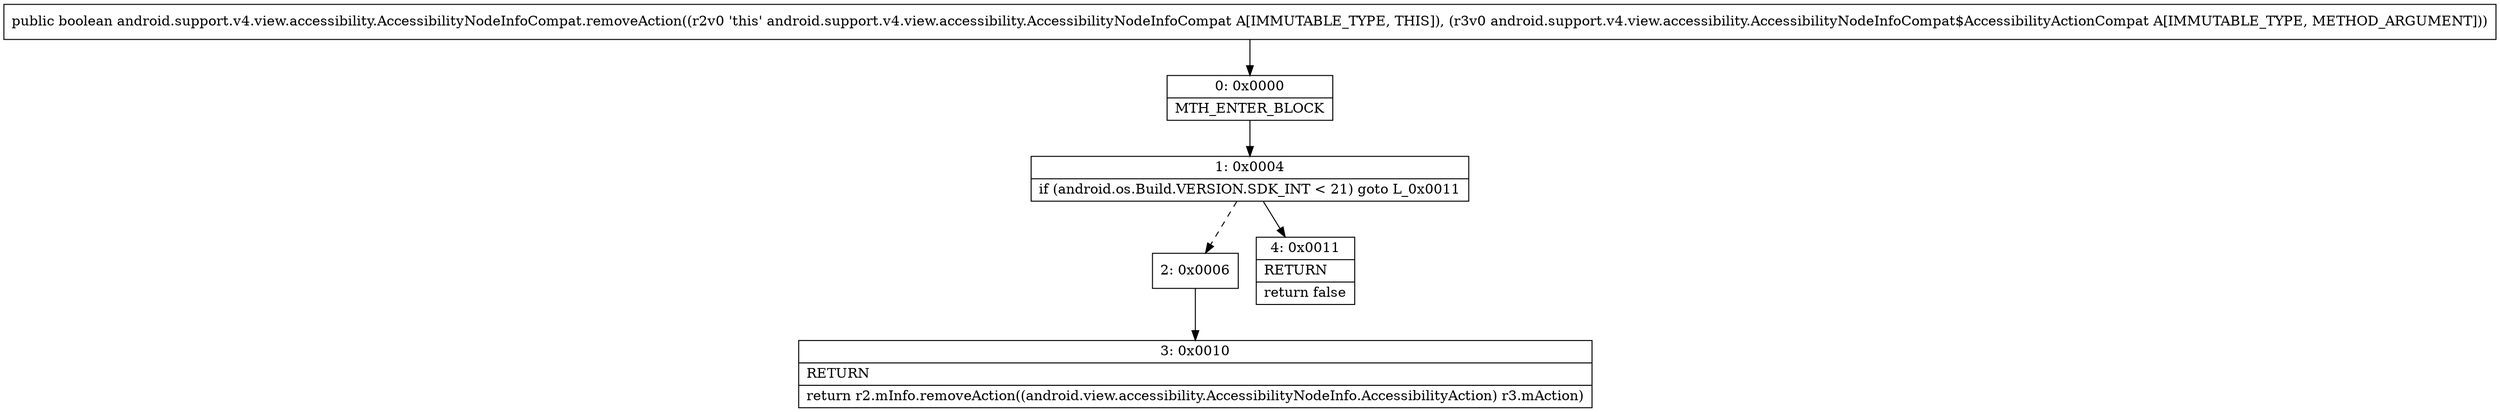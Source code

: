 digraph "CFG forandroid.support.v4.view.accessibility.AccessibilityNodeInfoCompat.removeAction(Landroid\/support\/v4\/view\/accessibility\/AccessibilityNodeInfoCompat$AccessibilityActionCompat;)Z" {
Node_0 [shape=record,label="{0\:\ 0x0000|MTH_ENTER_BLOCK\l}"];
Node_1 [shape=record,label="{1\:\ 0x0004|if (android.os.Build.VERSION.SDK_INT \< 21) goto L_0x0011\l}"];
Node_2 [shape=record,label="{2\:\ 0x0006}"];
Node_3 [shape=record,label="{3\:\ 0x0010|RETURN\l|return r2.mInfo.removeAction((android.view.accessibility.AccessibilityNodeInfo.AccessibilityAction) r3.mAction)\l}"];
Node_4 [shape=record,label="{4\:\ 0x0011|RETURN\l|return false\l}"];
MethodNode[shape=record,label="{public boolean android.support.v4.view.accessibility.AccessibilityNodeInfoCompat.removeAction((r2v0 'this' android.support.v4.view.accessibility.AccessibilityNodeInfoCompat A[IMMUTABLE_TYPE, THIS]), (r3v0 android.support.v4.view.accessibility.AccessibilityNodeInfoCompat$AccessibilityActionCompat A[IMMUTABLE_TYPE, METHOD_ARGUMENT])) }"];
MethodNode -> Node_0;
Node_0 -> Node_1;
Node_1 -> Node_2[style=dashed];
Node_1 -> Node_4;
Node_2 -> Node_3;
}

